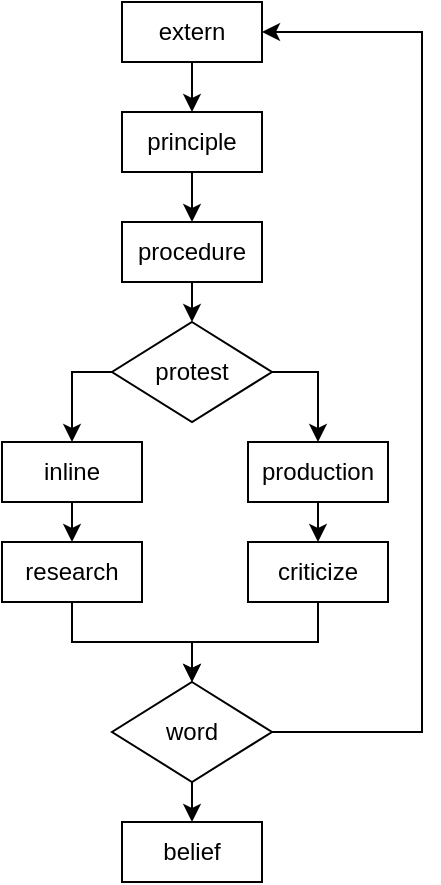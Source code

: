 <mxfile version="12.2.4" pages="1"><diagram id="jexkNv1uGO0fV867JlTy" name="Page-1"><mxGraphModel dx="1263" dy="1707" grid="1" gridSize="10" guides="1" tooltips="1" connect="1" arrows="1" fold="1" page="1" pageScale="1" pageWidth="827" pageHeight="1169" math="0" shadow="0"><root><mxCell id="0"/><mxCell id="1" parent="0"/><mxCell id="40" style="edgeStyle=orthogonalEdgeStyle;rounded=0;orthogonalLoop=1;jettySize=auto;html=1;exitX=0.5;exitY=1;exitDx=0;exitDy=0;entryX=0.5;entryY=0;entryDx=0;entryDy=0;shadow=0;" parent="1" source="3" target="39" edge="1"><mxGeometry relative="1" as="geometry"/></mxCell><mxCell id="3" value="extern" style="rounded=0;whiteSpace=wrap;html=1;shadow=0;" parent="1" vertex="1"><mxGeometry x="280" y="-1130" width="70" height="30" as="geometry"/></mxCell><mxCell id="38" style="edgeStyle=orthogonalEdgeStyle;rounded=0;orthogonalLoop=1;jettySize=auto;html=1;exitX=0.5;exitY=1;exitDx=0;exitDy=0;entryX=0.5;entryY=0;entryDx=0;entryDy=0;shadow=0;" parent="1" source="4" target="5" edge="1"><mxGeometry relative="1" as="geometry"/></mxCell><mxCell id="4" value="procedure" style="rounded=0;whiteSpace=wrap;html=1;shadow=0;" parent="1" vertex="1"><mxGeometry x="280" y="-1020" width="70" height="30" as="geometry"/></mxCell><mxCell id="19" style="edgeStyle=orthogonalEdgeStyle;rounded=0;orthogonalLoop=1;jettySize=auto;html=1;exitX=0;exitY=0.5;exitDx=0;exitDy=0;shadow=0;" parent="1" source="5" target="6" edge="1"><mxGeometry relative="1" as="geometry"/></mxCell><mxCell id="20" style="edgeStyle=orthogonalEdgeStyle;rounded=0;orthogonalLoop=1;jettySize=auto;html=1;exitX=1;exitY=0.5;exitDx=0;exitDy=0;entryX=0.5;entryY=0;entryDx=0;entryDy=0;shadow=0;" parent="1" source="5" target="8" edge="1"><mxGeometry relative="1" as="geometry"/></mxCell><mxCell id="5" value="protest" style="rhombus;whiteSpace=wrap;html=1;shadow=0;" parent="1" vertex="1"><mxGeometry x="275" y="-970" width="80" height="50" as="geometry"/></mxCell><mxCell id="33" style="edgeStyle=orthogonalEdgeStyle;rounded=0;orthogonalLoop=1;jettySize=auto;html=1;exitX=0.5;exitY=1;exitDx=0;exitDy=0;entryX=0.5;entryY=0;entryDx=0;entryDy=0;shadow=0;" parent="1" source="6" target="7" edge="1"><mxGeometry relative="1" as="geometry"/></mxCell><mxCell id="6" value="inline" style="rounded=0;whiteSpace=wrap;html=1;shadow=0;" parent="1" vertex="1"><mxGeometry x="220" y="-910" width="70" height="30" as="geometry"/></mxCell><mxCell id="27" style="edgeStyle=orthogonalEdgeStyle;rounded=0;orthogonalLoop=1;jettySize=auto;html=1;entryX=0.5;entryY=0;entryDx=0;entryDy=0;shadow=0;" parent="1" source="7" target="10" edge="1"><mxGeometry relative="1" as="geometry"/></mxCell><mxCell id="7" value="research" style="rounded=0;whiteSpace=wrap;html=1;shadow=0;" parent="1" vertex="1"><mxGeometry x="220" y="-860" width="70" height="30" as="geometry"/></mxCell><mxCell id="36" style="edgeStyle=orthogonalEdgeStyle;rounded=0;orthogonalLoop=1;jettySize=auto;html=1;exitX=0.5;exitY=1;exitDx=0;exitDy=0;entryX=0.5;entryY=0;entryDx=0;entryDy=0;shadow=0;" parent="1" source="8" target="9" edge="1"><mxGeometry relative="1" as="geometry"/></mxCell><mxCell id="8" value="production" style="rounded=0;whiteSpace=wrap;html=1;shadow=0;" parent="1" vertex="1"><mxGeometry x="343" y="-910" width="70" height="30" as="geometry"/></mxCell><mxCell id="28" style="edgeStyle=orthogonalEdgeStyle;rounded=0;orthogonalLoop=1;jettySize=auto;html=1;entryX=0.5;entryY=0;entryDx=0;entryDy=0;shadow=0;" parent="1" source="9" target="10" edge="1"><mxGeometry relative="1" as="geometry"/></mxCell><mxCell id="9" value="criticize" style="rounded=0;whiteSpace=wrap;html=1;shadow=0;" parent="1" vertex="1"><mxGeometry x="343" y="-860" width="70" height="30" as="geometry"/></mxCell><mxCell id="29" style="edgeStyle=orthogonalEdgeStyle;rounded=0;orthogonalLoop=1;jettySize=auto;html=1;exitX=0.5;exitY=1;exitDx=0;exitDy=0;entryX=0.5;entryY=0;entryDx=0;entryDy=0;shadow=0;" parent="1" source="10" target="11" edge="1"><mxGeometry relative="1" as="geometry"/></mxCell><mxCell id="42" style="edgeStyle=orthogonalEdgeStyle;rounded=0;orthogonalLoop=1;jettySize=auto;html=1;exitX=1;exitY=0.5;exitDx=0;exitDy=0;entryX=1;entryY=0.5;entryDx=0;entryDy=0;shadow=0;" parent="1" source="10" target="3" edge="1"><mxGeometry relative="1" as="geometry"><Array as="points"><mxPoint x="430" y="-765"/><mxPoint x="430" y="-1115"/></Array></mxGeometry></mxCell><mxCell id="10" value="word" style="rhombus;whiteSpace=wrap;html=1;shadow=0;" parent="1" vertex="1"><mxGeometry x="275" y="-790" width="80" height="50" as="geometry"/></mxCell><mxCell id="11" value="belief" style="rounded=0;whiteSpace=wrap;html=1;shadow=0;" parent="1" vertex="1"><mxGeometry x="280" y="-720" width="70" height="30" as="geometry"/></mxCell><mxCell id="41" style="edgeStyle=orthogonalEdgeStyle;rounded=0;orthogonalLoop=1;jettySize=auto;html=1;exitX=0.5;exitY=1;exitDx=0;exitDy=0;entryX=0.5;entryY=0;entryDx=0;entryDy=0;shadow=0;" parent="1" source="39" target="4" edge="1"><mxGeometry relative="1" as="geometry"/></mxCell><mxCell id="39" value="principle" style="rounded=0;whiteSpace=wrap;html=1;shadow=0;" parent="1" vertex="1"><mxGeometry x="280" y="-1075" width="70" height="30" as="geometry"/></mxCell></root></mxGraphModel></diagram></mxfile>